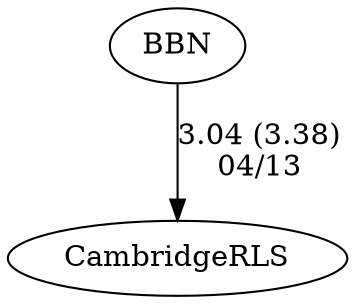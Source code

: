 digraph boys2foursCambridgeRLS {BBN [URL="boys2foursCambridgeRLSBBN.html"];CambridgeRLS [URL="boys2foursCambridgeRLSCambridgeRLS.html"];BBN -> CambridgeRLS[label="3.04 (3.38)
04/13", weight="97", tooltip="NEIRA Boys & Girls Fours,BB&N CRLS			
Distance: 1350 M Conditions: Crossing tail wind at the start, to crossing head wind in last 1/3. Conmditions varoed durig the day Comments: A good day for all racers lining up in a crossing tail wind at the start.
None", URL="https://www.row2k.com/results/resultspage.cfm?UID=F2BDD2379584CF678DC6C30959529211&cat=5", random="random"]}